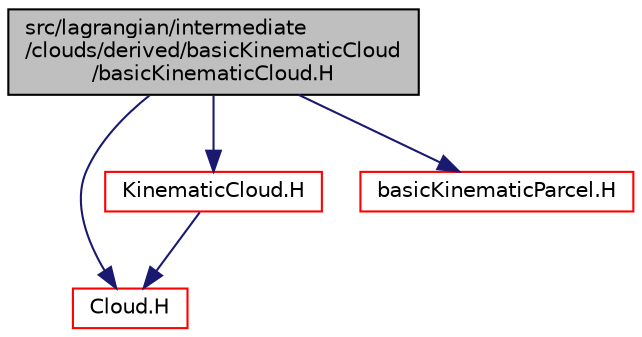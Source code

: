 digraph "src/lagrangian/intermediate/clouds/derived/basicKinematicCloud/basicKinematicCloud.H"
{
  bgcolor="transparent";
  edge [fontname="Helvetica",fontsize="10",labelfontname="Helvetica",labelfontsize="10"];
  node [fontname="Helvetica",fontsize="10",shape=record];
  Node1 [label="src/lagrangian/intermediate\l/clouds/derived/basicKinematicCloud\l/basicKinematicCloud.H",height=0.2,width=0.4,color="black", fillcolor="grey75", style="filled", fontcolor="black"];
  Node1 -> Node2 [color="midnightblue",fontsize="10",style="solid",fontname="Helvetica"];
  Node2 [label="Cloud.H",height=0.2,width=0.4,color="red",URL="$a06499.html"];
  Node1 -> Node3 [color="midnightblue",fontsize="10",style="solid",fontname="Helvetica"];
  Node3 [label="KinematicCloud.H",height=0.2,width=0.4,color="red",URL="$a06625.html"];
  Node3 -> Node2 [color="midnightblue",fontsize="10",style="solid",fontname="Helvetica"];
  Node1 -> Node4 [color="midnightblue",fontsize="10",style="solid",fontname="Helvetica"];
  Node4 [label="basicKinematicParcel.H",height=0.2,width=0.4,color="red",URL="$a06658.html"];
}
